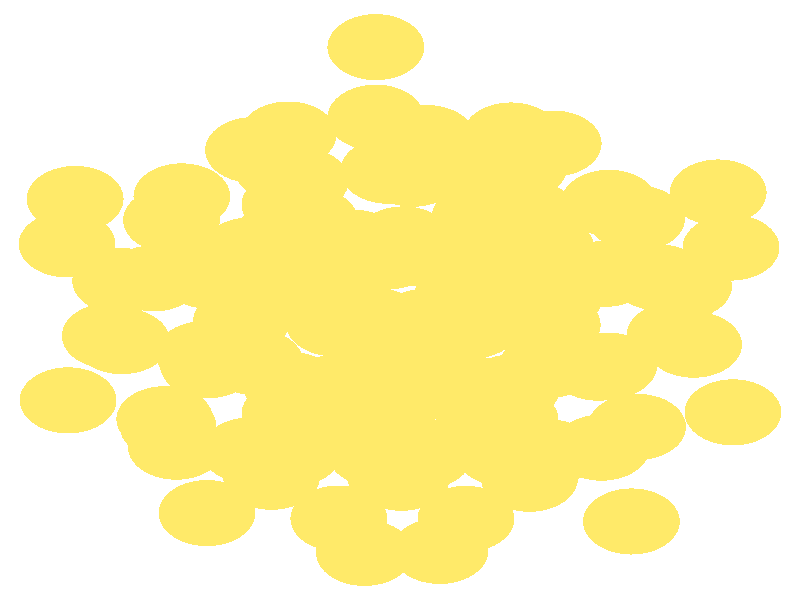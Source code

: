 #include "colors.inc"
#include "finish.inc"

global_settings {assumed_gamma 1 max_trace_level 6}
background {color White}
camera {orthographic
  right -16.87*x up 18.53*y
  direction 1.00*z
  location <0,0,50.00> look_at <0,0,0>}
light_source {<  2.00,   3.00,  40.00> color White
  area_light <0.70, 0, 0>, <0, 0.70, 0>, 3, 3
  adaptive 1 jitter}

#declare simple = finish {phong 0.7}
#declare pale = finish {ambient .5 diffuse .85 roughness .001 specular 0.200 }
#declare intermediate = finish {ambient 0.3 diffuse 0.6 specular 0.10 roughness 0.04 }
#declare vmd = finish {ambient .0 diffuse .65 phong 0.1 phong_size 40. specular 0.500 }
#declare jmol = finish {ambient .2 diffuse .6 specular 1 roughness .001 metallic}
#declare ase2 = finish {ambient 0.05 brilliance 3 diffuse 0.6 metallic specular 0.70 roughness 0.04 reflection 0.15}
#declare ase3 = finish {ambient .15 brilliance 2 diffuse .6 metallic specular 1. roughness .001 reflection .0}
#declare glass = finish {ambient .05 diffuse .3 specular 1. roughness .001}
#declare Rcell = 0.050;
#declare Rbond = 0.100;

#macro atom(LOC, R, COL, FIN)
  sphere{LOC, R texture{pigment{COL} finish{FIN}}}
#end
#macro constrain(LOC, R, COL, FIN)
union{torus{R, Rcell rotate 45*z texture{pigment{COL} finish{FIN}}}
      torus{R, Rcell rotate -45*z texture{pigment{COL} finish{FIN}}}
      translate LOC}
#end

atom(<  1.51,  -0.79,  -3.35>, 1.02, rgb <1.00, 0.82, 0.14>, ase3) // #0 
atom(< -0.47,  -0.67,  -8.99>, 1.02, rgb <1.00, 0.82, 0.14>, ase3) // #1 
atom(< -0.98,   1.77, -10.30>, 1.02, rgb <1.00, 0.82, 0.14>, ase3) // #2 
atom(< -3.22,   0.05,  -9.65>, 1.02, rgb <1.00, 0.82, 0.14>, ase3) // #3 
atom(< -2.30,  -2.63,  -9.91>, 1.02, rgb <1.00, 0.82, 0.14>, ase3) // #4 
atom(<  0.34,  -2.73, -10.87>, 1.02, rgb <1.00, 0.82, 0.14>, ase3) // #5 
atom(< -1.17,   0.02,  -4.07>, 1.02, rgb <1.00, 0.82, 0.14>, ase3) // #6 
atom(<  0.07,   1.87,  -7.55>, 1.02, rgb <1.00, 0.82, 0.14>, ase3) // #7 
atom(< -2.21,   0.11,  -6.85>, 1.02, rgb <1.00, 0.82, 0.14>, ase3) // #8 
atom(< -1.33,  -2.70,  -7.13>, 1.02, rgb <1.00, 0.82, 0.14>, ase3) // #9 
atom(< -3.16,   1.53, -12.18>, 1.02, rgb <1.00, 0.82, 0.14>, ase3) // #10 
atom(<  4.40,  -2.03,  -3.34>, 1.02, rgb <1.00, 0.82, 0.14>, ase3) // #11 
atom(< -1.87,  -3.43, -12.70>, 1.02, rgb <1.00, 0.82, 0.14>, ase3) // #12 
atom(< -0.37,  -1.48,  -1.86>, 1.02, rgb <1.00, 0.82, 0.14>, ase3) // #13 
atom(< -0.24,   1.35, -13.31>, 1.02, rgb <1.00, 0.82, 0.14>, ase3) // #14 
atom(< -2.32,   2.95,  -8.55>, 1.02, rgb <1.00, 0.82, 0.14>, ase3) // #15 
atom(< -4.04,  -2.01,  -7.66>, 1.02, rgb <1.00, 0.82, 0.14>, ase3) // #16 
atom(<  0.50,  -4.81,  -6.16>, 1.02, rgb <1.00, 0.82, 0.14>, ase3) // #17 
atom(< -3.06,  -1.92,  -4.92>, 1.02, rgb <1.00, 0.82, 0.14>, ase3) // #18 
atom(< -1.91,   2.46,  -5.32>, 1.02, rgb <1.00, 0.82, 0.14>, ase3) // #19 
atom(<  1.77,   3.89,  -1.28>, 1.02, rgb <1.00, 0.82, 0.14>, ase3) // #20 
atom(< -5.89,   0.59, -11.59>, 1.02, rgb <1.00, 0.82, 0.14>, ase3) // #21 
atom(< -4.72,  -4.53, -12.65>, 1.02, rgb <1.00, 0.82, 0.14>, ase3) // #22 
atom(< -0.32,  -4.42,  -0.61>, 1.02, rgb <1.00, 0.82, 0.14>, ase3) // #23 
atom(< -1.87,   0.25,   0.00>, 1.02, rgb <1.00, 0.82, 0.14>, ase3) // #24 
atom(<  0.57,   5.00,  -6.21>, 1.02, rgb <1.00, 0.82, 0.14>, ase3) // #25 
atom(< -5.19,   0.67,  -7.60>, 1.02, rgb <1.00, 0.82, 0.14>, ase3) // #26 
atom(< -3.17,  -4.65,  -7.93>, 1.02, rgb <1.00, 0.82, 0.14>, ase3) // #27 
atom(< -2.27,  -4.74,  -5.24>, 1.02, rgb <1.00, 0.82, 0.14>, ase3) // #28 
atom(< -4.03,   0.75,  -4.69>, 1.02, rgb <1.00, 0.82, 0.14>, ase3) // #29 
atom(< -2.47,   4.04, -11.24>, 1.02, rgb <1.00, 0.82, 0.14>, ase3) // #30 
atom(< -4.82,   2.47,  -9.88>, 1.02, rgb <1.00, 0.82, 0.14>, ase3) // #31 
atom(< -6.11,  -1.11,  -9.79>, 1.02, rgb <1.00, 0.82, 0.14>, ase3) // #32 
atom(< -4.96,  -3.68,  -9.88>, 1.02, rgb <1.00, 0.82, 0.14>, ase3) // #33 
atom(< -2.71,  -5.46, -10.67>, 1.02, rgb <1.00, 0.82, 0.14>, ase3) // #34 
atom(< -0.10,  -5.42,  -3.41>, 1.02, rgb <1.00, 0.82, 0.14>, ase3) // #35 
atom(< -2.32,  -3.51,  -2.56>, 1.02, rgb <1.00, 0.82, 0.14>, ase3) // #36 
atom(< -3.34,  -0.64,  -2.36>, 1.02, rgb <1.00, 0.82, 0.14>, ase3) // #37 
atom(< -2.42,   2.09,  -2.59>, 1.02, rgb <1.00, 0.82, 0.14>, ase3) // #38 
atom(<  0.27,   3.90, -11.74>, 1.02, rgb <1.00, 0.82, 0.14>, ase3) // #39 
atom(<  2.34,   5.08,  -8.40>, 1.02, rgb <1.00, 0.82, 0.14>, ase3) // #40 
atom(< -4.60,   3.20,  -6.08>, 1.02, rgb <1.00, 0.82, 0.14>, ase3) // #41 
atom(< -5.87,  -1.27,  -5.66>, 1.02, rgb <1.00, 0.82, 0.14>, ase3) // #42 
atom(< -4.89,  -3.91,  -5.75>, 1.02, rgb <1.00, 0.82, 0.14>, ase3) // #43 
atom(< -1.29,  -6.75,  -7.10>, 1.02, rgb <1.00, 0.82, 0.14>, ase3) // #44 
atom(< -0.51,   7.81,  -7.44>, 1.02, rgb <1.00, 0.82, 0.14>, ase3) // #45 
atom(< -6.85,   3.12,  -8.04>, 1.02, rgb <1.00, 0.82, 0.14>, ase3) // #46 
atom(< -4.07,  -6.58,  -6.63>, 1.02, rgb <1.00, 0.82, 0.14>, ase3) // #47 
atom(<  3.23,   4.83, -11.65>, 1.02, rgb <1.00, 0.82, 0.14>, ase3) // #48 
atom(< -7.00,  -3.10,  -7.59>, 1.02, rgb <1.00, 0.82, 0.14>, ase3) // #49 
atom(< -0.75,  -7.81,  -9.83>, 1.02, rgb <1.00, 0.82, 0.14>, ase3) // #50 
atom(< -7.02,   1.72,  -5.60>, 1.02, rgb <1.00, 0.82, 0.14>, ase3) // #51 
atom(< -1.39,  -0.72, -11.74>, 1.02, rgb <1.00, 0.82, 0.14>, ase3) // #52 
atom(<  0.55,  -0.67,  -6.23>, 1.02, rgb <1.00, 0.82, 0.14>, ase3) // #53 
atom(<  0.99,   1.66,  -4.75>, 1.02, rgb <1.00, 0.82, 0.14>, ase3) // #54 
atom(<  3.24,   0.05,  -5.55>, 1.02, rgb <1.00, 0.82, 0.14>, ase3) // #55 
atom(<  2.37,  -2.70,  -5.27>, 1.02, rgb <1.00, 0.82, 0.14>, ase3) // #56 
atom(< -0.33,  -2.73,  -4.39>, 1.02, rgb <1.00, 0.82, 0.14>, ase3) // #57 
atom(<  1.29,   0.05, -11.10>, 1.02, rgb <1.00, 0.82, 0.14>, ase3) // #58 
atom(<  2.29,   0.02,  -8.37>, 1.02, rgb <1.00, 0.82, 0.14>, ase3) // #59 
atom(<  1.38,  -2.70,  -8.08>, 1.02, rgb <1.00, 0.82, 0.14>, ase3) // #60 
atom(<  3.08,   1.59,  -2.95>, 1.02, rgb <1.00, 0.82, 0.14>, ase3) // #61 
atom(< -4.13,  -1.67, -11.92>, 1.02, rgb <1.00, 0.82, 0.14>, ase3) // #62 
atom(<  1.75,  -3.43,  -2.51>, 1.02, rgb <1.00, 0.82, 0.14>, ase3) // #63 
atom(<  0.50,  -1.67, -13.60>, 1.02, rgb <1.00, 0.82, 0.14>, ase3) // #64 
atom(<  0.28,   1.45,  -1.97>, 1.02, rgb <1.00, 0.82, 0.14>, ase3) // #65 
atom(<  2.71,   2.67,  -6.83>, 1.02, rgb <1.00, 0.82, 0.14>, ase3) // #66 
atom(<  4.18,  -2.09,  -7.47>, 1.02, rgb <1.00, 0.82, 0.14>, ase3) // #67 
atom(< -0.50,  -4.75,  -9.01>, 1.02, rgb <1.00, 0.82, 0.14>, ase3) // #68 
atom(<  3.12,  -2.01, -10.36>, 1.02, rgb <1.00, 0.82, 0.14>, ase3) // #69 
atom(<  1.69,   2.56,  -9.75>, 1.02, rgb <1.00, 0.82, 0.14>, ase3) // #70 
atom(< -2.10,   3.69, -14.12>, 1.02, rgb <1.00, 0.82, 0.14>, ase3) // #71 
atom(<  5.98,   0.43,  -3.10>, 1.02, rgb <1.00, 0.82, 0.14>, ase3) // #72 
atom(<  4.25,  -4.56,  -1.91>, 1.02, rgb <1.00, 0.82, 0.14>, ase3) // #73 
atom(<  0.09,  -4.47, -14.57>, 1.02, rgb <1.00, 0.82, 0.14>, ase3) // #74 
atom(<  2.16,   0.58, -15.19>, 1.02, rgb <1.00, 0.82, 0.14>, ase3) // #75 
atom(< -0.51,   5.63,  -8.66>, 1.02, rgb <1.00, 0.82, 0.14>, ase3) // #76 
atom(<  5.45,   0.70,  -7.18>, 1.02, rgb <1.00, 0.82, 0.14>, ase3) // #77 
atom(<  3.14,  -4.71,  -7.35>, 1.02, rgb <1.00, 0.82, 0.14>, ase3) // #78 
atom(<  2.18,  -4.72,  -9.97>, 1.02, rgb <1.00, 0.82, 0.14>, ase3) // #79 
atom(<  4.33,   0.81, -10.94>, 1.02, rgb <1.00, 0.82, 0.14>, ase3) // #80 
atom(<  2.51,   4.11,  -4.33>, 1.02, rgb <1.00, 0.82, 0.14>, ase3) // #81 
atom(<  4.99,   2.52,  -4.95>, 1.02, rgb <1.00, 0.82, 0.14>, ase3) // #82 
atom(<  6.19,  -1.38,  -5.44>, 1.02, rgb <1.00, 0.82, 0.14>, ase3) // #83 
atom(<  5.01,  -3.92,  -5.46>, 1.02, rgb <1.00, 0.82, 0.14>, ase3) // #84 
atom(<  2.73,  -5.52,  -4.59>, 1.02, rgb <1.00, 0.82, 0.14>, ase3) // #85 
atom(<  0.03,  -5.49, -11.88>, 1.02, rgb <1.00, 0.82, 0.14>, ase3) // #86 
atom(<  2.32,  -3.69, -12.57>, 1.02, rgb <1.00, 0.82, 0.14>, ase3) // #87 
atom(<  3.21,  -0.76, -13.00>, 1.02, rgb <1.00, 0.82, 0.14>, ase3) // #88 
atom(<  2.47,   2.15, -12.64>, 1.02, rgb <1.00, 0.82, 0.14>, ase3) // #89 
atom(< -0.24,   3.99,  -3.43>, 1.02, rgb <1.00, 0.82, 0.14>, ase3) // #90 
atom(< -2.36,   5.11,  -6.53>, 1.02, rgb <1.00, 0.82, 0.14>, ase3) // #91 
atom(<  4.41,   3.00,  -9.04>, 1.02, rgb <1.00, 0.82, 0.14>, ase3) // #92 
atom(<  5.80,  -1.08,  -9.50>, 1.02, rgb <1.00, 0.82, 0.14>, ase3) // #93 
atom(<  4.98,  -3.92,  -9.44>, 1.02, rgb <1.00, 0.82, 0.14>, ase3) // #94 
atom(<  1.39,  -6.76,  -8.16>, 1.02, rgb <1.00, 0.82, 0.14>, ase3) // #95 
atom(<  6.71,   3.32,  -7.29>, 1.02, rgb <1.00, 0.82, 0.14>, ase3) // #96 
atom(<  4.88,  -6.84,  -8.15>, 1.02, rgb <1.00, 0.82, 0.14>, ase3) // #97 
atom(< -3.09,   4.63,  -3.82>, 1.02, rgb <1.00, 0.82, 0.14>, ase3) // #98 
atom(<  7.02,  -3.47,  -7.50>, 1.02, rgb <1.00, 0.82, 0.14>, ase3) // #99 
atom(<  0.84,  -7.75,  -5.17>, 1.02, rgb <1.00, 0.82, 0.14>, ase3) // #100 
atom(<  6.98,   1.62,  -9.58>, 1.02, rgb <1.00, 0.82, 0.14>, ase3) // #101 
